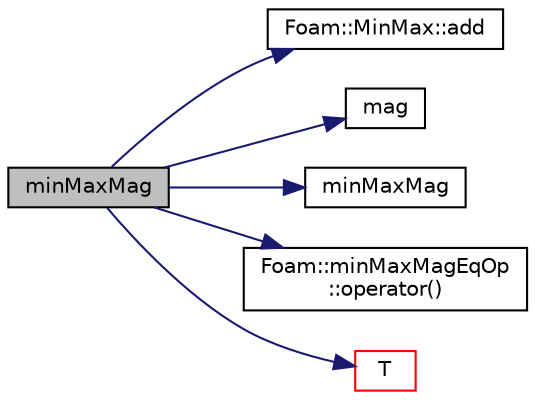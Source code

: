 digraph "minMaxMag"
{
  bgcolor="transparent";
  edge [fontname="Helvetica",fontsize="10",labelfontname="Helvetica",labelfontsize="10"];
  node [fontname="Helvetica",fontsize="10",shape=record];
  rankdir="LR";
  Node1 [label="minMaxMag",height=0.2,width=0.4,color="black", fillcolor="grey75", style="filled" fontcolor="black"];
  Node1 -> Node2 [color="midnightblue",fontsize="10",style="solid",fontname="Helvetica"];
  Node2 [label="Foam::MinMax::add",height=0.2,width=0.4,color="black",URL="$classFoam_1_1MinMax.html#aea1c474f062882857e0bb85e2822b4a3",tooltip="Extend the range to include the other min/max range. "];
  Node1 -> Node3 [color="midnightblue",fontsize="10",style="solid",fontname="Helvetica"];
  Node3 [label="mag",height=0.2,width=0.4,color="black",URL="$namespaceFoam.html#a834bb6faa2fd38f3b65634f2e1987e97"];
  Node1 -> Node4 [color="midnightblue",fontsize="10",style="solid",fontname="Helvetica"];
  Node4 [label="minMaxMag",height=0.2,width=0.4,color="black",URL="$namespaceFoam.html#ad9c197d99f611fabcf07638b5d2a6d49"];
  Node1 -> Node5 [color="midnightblue",fontsize="10",style="solid",fontname="Helvetica"];
  Node5 [label="Foam::minMaxMagEqOp\l::operator()",height=0.2,width=0.4,color="black",URL="$structFoam_1_1minMaxMagEqOp.html#a04814cba3572a8e74519dea7d83cde4c"];
  Node1 -> Node6 [color="midnightblue",fontsize="10",style="solid",fontname="Helvetica"];
  Node6 [label="T",height=0.2,width=0.4,color="red",URL="$namespaceFoam.html#ae57fda0abb14bb0944947c463c6e09d4"];
}
